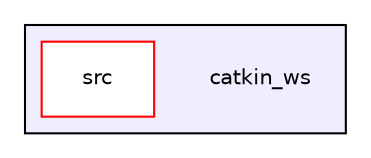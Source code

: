 digraph "catkin_ws" {
  compound=true
  node [ fontsize="10", fontname="Helvetica"];
  edge [ labelfontsize="10", labelfontname="Helvetica"];
  subgraph clusterdir_5c9b1b03f6e45e6a48c8e8f7b0f905ad {
    graph [ bgcolor="#eeeeff", pencolor="black", label="" URL="dir_5c9b1b03f6e45e6a48c8e8f7b0f905ad.html"];
    dir_5c9b1b03f6e45e6a48c8e8f7b0f905ad [shape=plaintext label="catkin_ws"];
  dir_7c859f3878cb32062c29919224ce2290 [shape=box label="src" fillcolor="white" style="filled" color="red" URL="dir_7c859f3878cb32062c29919224ce2290.html"];
  }
}
